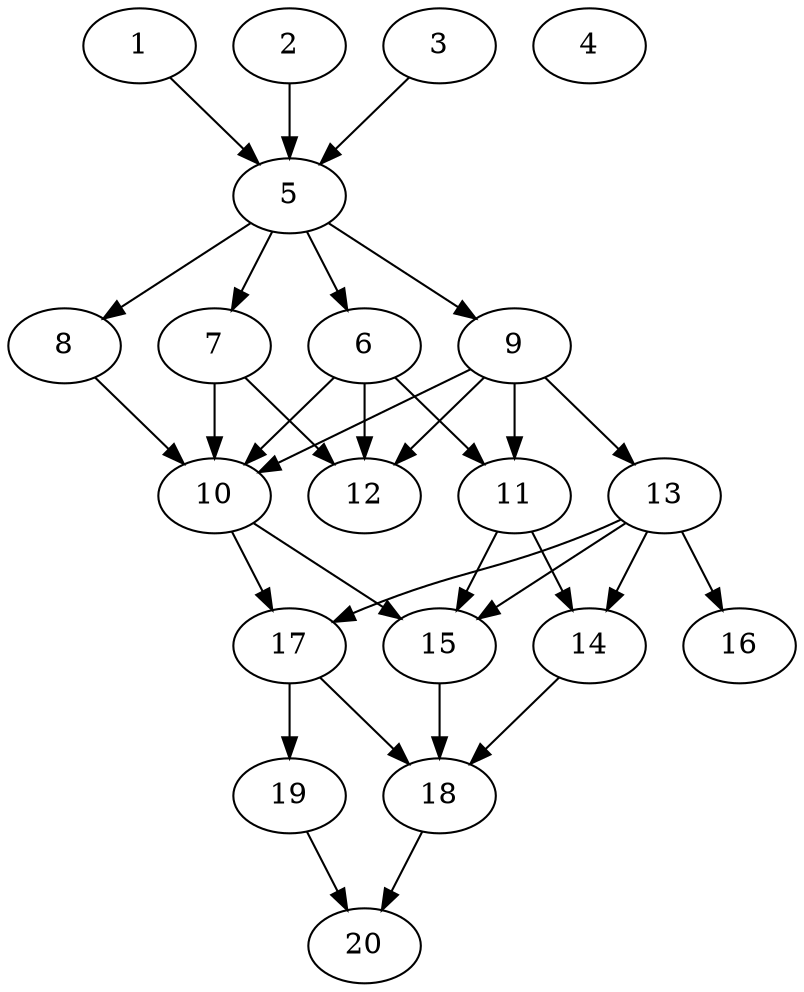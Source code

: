 // DAG automatically generated by daggen at Sat Jul 27 15:36:52 2019
// ./daggen --dot -n 20 --ccr 0.4 --fat 0.4 --regular 0.5 --density 0.8 --mindata 5242880 --maxdata 52428800 
digraph G {
  1 [size="21708800", alpha="0.09", expect_size="8683520"] 
  1 -> 5 [size ="8683520"]
  2 [size="40322560", alpha="0.06", expect_size="16129024"] 
  2 -> 5 [size ="16129024"]
  3 [size="107287040", alpha="0.07", expect_size="42914816"] 
  3 -> 5 [size ="42914816"]
  4 [size="16366080", alpha="0.06", expect_size="6546432"] 
  5 [size="83381760", alpha="0.06", expect_size="33352704"] 
  5 -> 6 [size ="33352704"]
  5 -> 7 [size ="33352704"]
  5 -> 8 [size ="33352704"]
  5 -> 9 [size ="33352704"]
  6 [size="39736320", alpha="0.07", expect_size="15894528"] 
  6 -> 10 [size ="15894528"]
  6 -> 11 [size ="15894528"]
  6 -> 12 [size ="15894528"]
  7 [size="101568000", alpha="0.20", expect_size="40627200"] 
  7 -> 10 [size ="40627200"]
  7 -> 12 [size ="40627200"]
  8 [size="95014400", alpha="0.13", expect_size="38005760"] 
  8 -> 10 [size ="38005760"]
  9 [size="92037120", alpha="0.11", expect_size="36814848"] 
  9 -> 10 [size ="36814848"]
  9 -> 11 [size ="36814848"]
  9 -> 12 [size ="36814848"]
  9 -> 13 [size ="36814848"]
  10 [size="83194880", alpha="0.17", expect_size="33277952"] 
  10 -> 15 [size ="33277952"]
  10 -> 17 [size ="33277952"]
  11 [size="69486080", alpha="0.10", expect_size="27794432"] 
  11 -> 14 [size ="27794432"]
  11 -> 15 [size ="27794432"]
  12 [size="123389440", alpha="0.04", expect_size="49355776"] 
  13 [size="41195520", alpha="0.19", expect_size="16478208"] 
  13 -> 14 [size ="16478208"]
  13 -> 15 [size ="16478208"]
  13 -> 16 [size ="16478208"]
  13 -> 17 [size ="16478208"]
  14 [size="84254720", alpha="0.06", expect_size="33701888"] 
  14 -> 18 [size ="33701888"]
  15 [size="121546240", alpha="0.13", expect_size="48618496"] 
  15 -> 18 [size ="48618496"]
  16 [size="37260800", alpha="0.03", expect_size="14904320"] 
  17 [size="79833600", alpha="0.11", expect_size="31933440"] 
  17 -> 18 [size ="31933440"]
  17 -> 19 [size ="31933440"]
  18 [size="79575040", alpha="0.06", expect_size="31830016"] 
  18 -> 20 [size ="31830016"]
  19 [size="38400000", alpha="0.02", expect_size="15360000"] 
  19 -> 20 [size ="15360000"]
  20 [size="101752320", alpha="0.17", expect_size="40700928"] 
}
